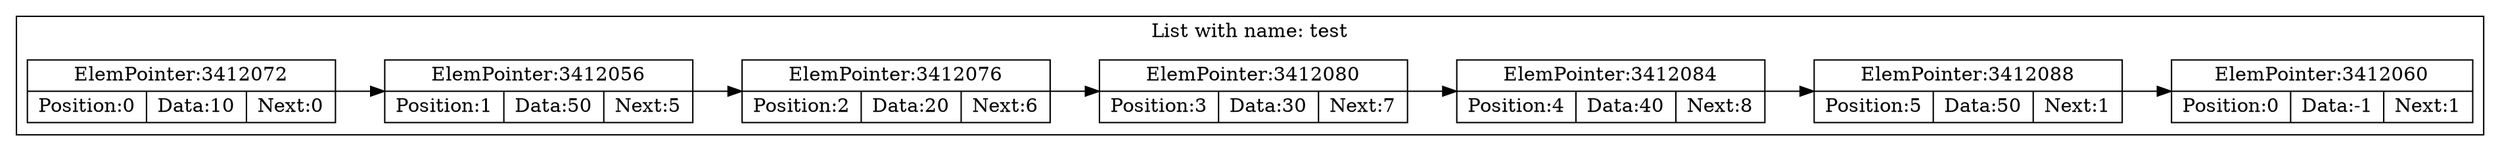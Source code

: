 digraph G{
rankdir=LR;
subgraph clusterlist {
0 [shape=record, label="ElemPointer:
3412072 | {Position
:0 | Data:
10 | Next:
0}"];
1 [shape=record, label="ElemPointer:
3412056 | {Position
:50 | Data:
5 | Next:
0}"];
0->1
1 [shape=record, label="ElemPointer:
3412056 | {Position
:1 | Data:
50 | Next:
5}"];
2 [shape=record, label="ElemPointer:
3412076 | {Position
:20 | Data:
6 | Next:
5}"];
1->2
2 [shape=record, label="ElemPointer:
3412076 | {Position
:2 | Data:
20 | Next:
6}"];
3 [shape=record, label="ElemPointer:
3412080 | {Position
:30 | Data:
7 | Next:
6}"];
2->3
3 [shape=record, label="ElemPointer:
3412080 | {Position
:3 | Data:
30 | Next:
7}"];
4 [shape=record, label="ElemPointer:
3412084 | {Position
:40 | Data:
8 | Next:
7}"];
3->4
4 [shape=record, label="ElemPointer:
3412084 | {Position
:4 | Data:
40 | Next:
8}"];
5 [shape=record, label="ElemPointer:
3412088 | {Position
:50 | Data:
1 | Next:
8}"];
4->5
5 [shape=record, label="ElemPointer:
3412088 | {Position
:5 | Data:
50 | Next:
1}"];
6 [shape=record, label="ElemPointer:
3412060 | {Position
:0 | Data:
-1 | Next:
1}"];
5->6
label = "List with name: test"}
}
